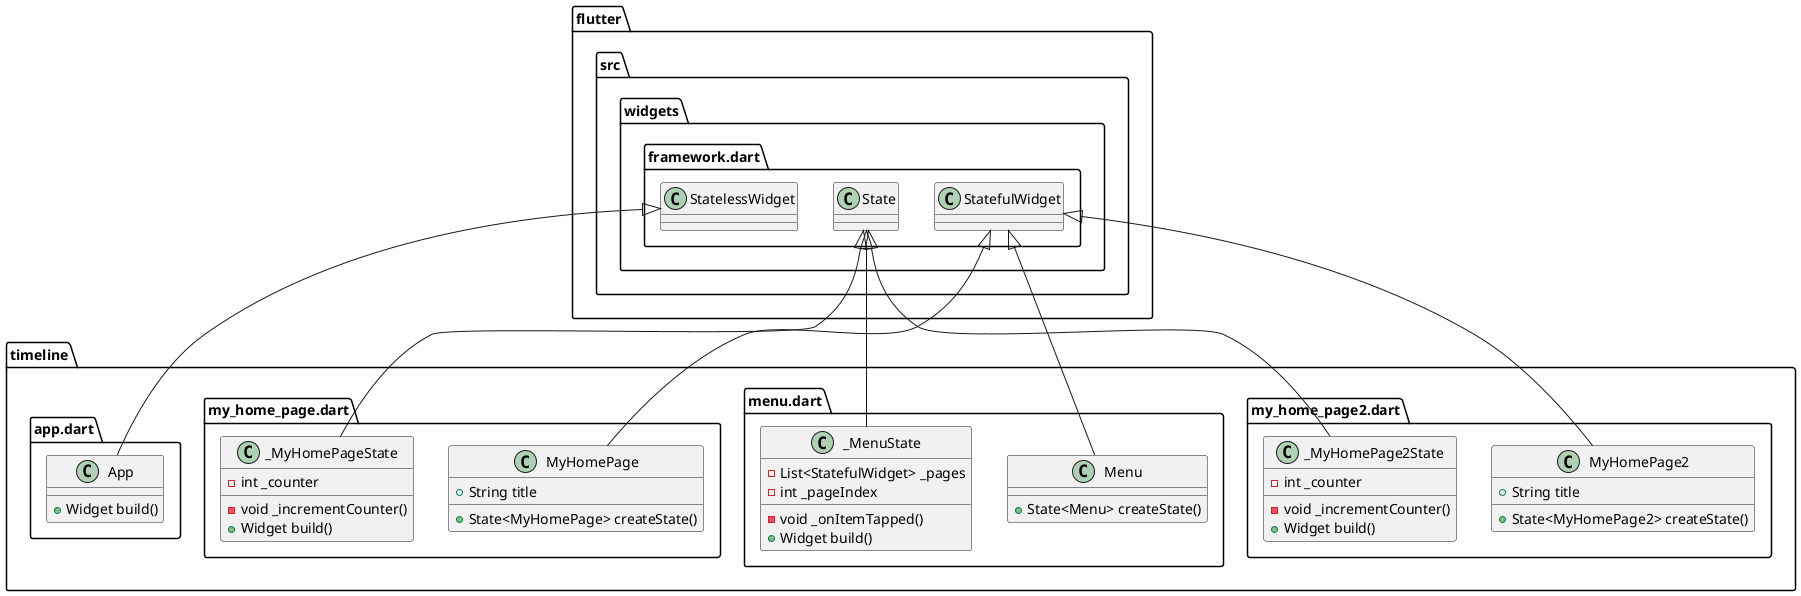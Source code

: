@startuml
set namespaceSeparator ::

class "timeline::my_home_page2.dart::MyHomePage2" {
  +String title
  +State<MyHomePage2> createState()
}

"flutter::src::widgets::framework.dart::StatefulWidget" <|-- "timeline::my_home_page2.dart::MyHomePage2"

class "timeline::my_home_page2.dart::_MyHomePage2State" {
  -int _counter
  -void _incrementCounter()
  +Widget build()
}

"flutter::src::widgets::framework.dart::State" <|-- "timeline::my_home_page2.dart::_MyHomePage2State"

class "timeline::menu.dart::Menu" {
  +State<Menu> createState()
}

"flutter::src::widgets::framework.dart::StatefulWidget" <|-- "timeline::menu.dart::Menu"

class "timeline::menu.dart::_MenuState" {
  -List<StatefulWidget> _pages
  -int _pageIndex
  -void _onItemTapped()
  +Widget build()
}

"flutter::src::widgets::framework.dart::State" <|-- "timeline::menu.dart::_MenuState"

class "timeline::my_home_page.dart::MyHomePage" {
  +String title
  +State<MyHomePage> createState()
}

"flutter::src::widgets::framework.dart::StatefulWidget" <|-- "timeline::my_home_page.dart::MyHomePage"

class "timeline::my_home_page.dart::_MyHomePageState" {
  -int _counter
  -void _incrementCounter()
  +Widget build()
}

"flutter::src::widgets::framework.dart::State" <|-- "timeline::my_home_page.dart::_MyHomePageState"

class "timeline::app.dart::App" {
  +Widget build()
}

"flutter::src::widgets::framework.dart::StatelessWidget" <|-- "timeline::app.dart::App"


@enduml